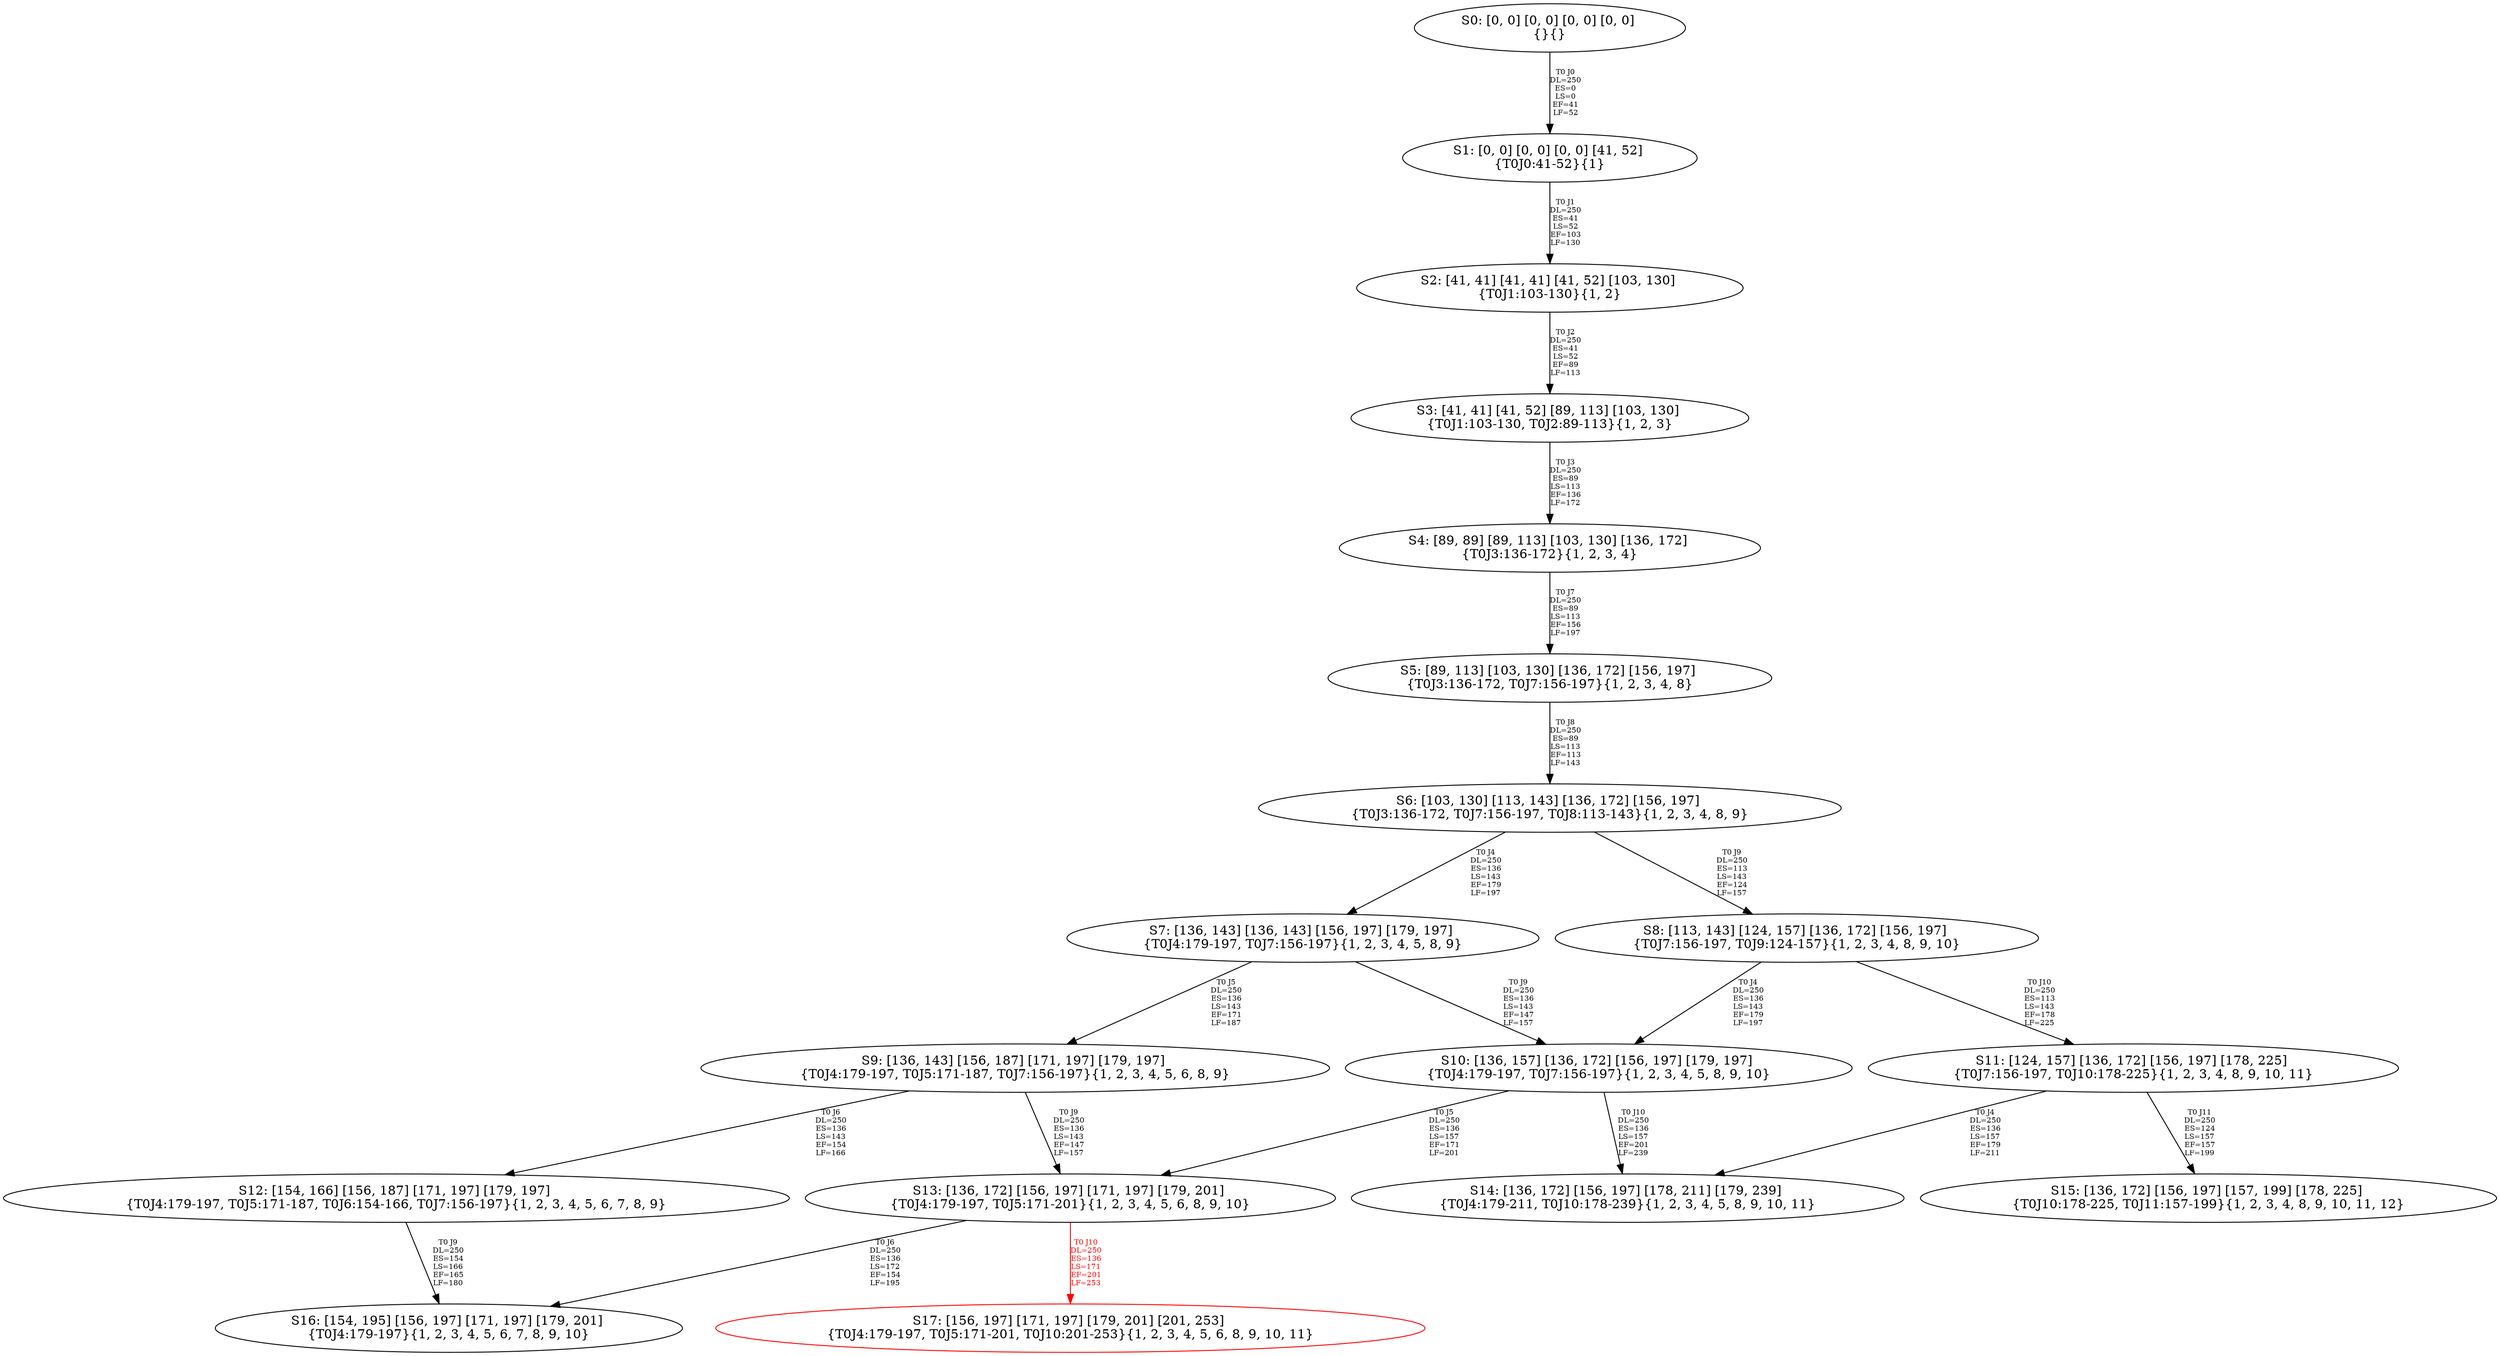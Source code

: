 digraph {
	S0[label="S0: [0, 0] [0, 0] [0, 0] [0, 0] \n{}{}"];
	S1[label="S1: [0, 0] [0, 0] [0, 0] [41, 52] \n{T0J0:41-52}{1}"];
	S2[label="S2: [41, 41] [41, 41] [41, 52] [103, 130] \n{T0J1:103-130}{1, 2}"];
	S3[label="S3: [41, 41] [41, 52] [89, 113] [103, 130] \n{T0J1:103-130, T0J2:89-113}{1, 2, 3}"];
	S4[label="S4: [89, 89] [89, 113] [103, 130] [136, 172] \n{T0J3:136-172}{1, 2, 3, 4}"];
	S5[label="S5: [89, 113] [103, 130] [136, 172] [156, 197] \n{T0J3:136-172, T0J7:156-197}{1, 2, 3, 4, 8}"];
	S6[label="S6: [103, 130] [113, 143] [136, 172] [156, 197] \n{T0J3:136-172, T0J7:156-197, T0J8:113-143}{1, 2, 3, 4, 8, 9}"];
	S7[label="S7: [136, 143] [136, 143] [156, 197] [179, 197] \n{T0J4:179-197, T0J7:156-197}{1, 2, 3, 4, 5, 8, 9}"];
	S8[label="S8: [113, 143] [124, 157] [136, 172] [156, 197] \n{T0J7:156-197, T0J9:124-157}{1, 2, 3, 4, 8, 9, 10}"];
	S9[label="S9: [136, 143] [156, 187] [171, 197] [179, 197] \n{T0J4:179-197, T0J5:171-187, T0J7:156-197}{1, 2, 3, 4, 5, 6, 8, 9}"];
	S10[label="S10: [136, 157] [136, 172] [156, 197] [179, 197] \n{T0J4:179-197, T0J7:156-197}{1, 2, 3, 4, 5, 8, 9, 10}"];
	S11[label="S11: [124, 157] [136, 172] [156, 197] [178, 225] \n{T0J7:156-197, T0J10:178-225}{1, 2, 3, 4, 8, 9, 10, 11}"];
	S12[label="S12: [154, 166] [156, 187] [171, 197] [179, 197] \n{T0J4:179-197, T0J5:171-187, T0J6:154-166, T0J7:156-197}{1, 2, 3, 4, 5, 6, 7, 8, 9}"];
	S13[label="S13: [136, 172] [156, 197] [171, 197] [179, 201] \n{T0J4:179-197, T0J5:171-201}{1, 2, 3, 4, 5, 6, 8, 9, 10}"];
	S14[label="S14: [136, 172] [156, 197] [178, 211] [179, 239] \n{T0J4:179-211, T0J10:178-239}{1, 2, 3, 4, 5, 8, 9, 10, 11}"];
	S15[label="S15: [136, 172] [156, 197] [157, 199] [178, 225] \n{T0J10:178-225, T0J11:157-199}{1, 2, 3, 4, 8, 9, 10, 11, 12}"];
	S16[label="S16: [154, 195] [156, 197] [171, 197] [179, 201] \n{T0J4:179-197}{1, 2, 3, 4, 5, 6, 7, 8, 9, 10}"];
	S17[label="S17: [156, 197] [171, 197] [179, 201] [201, 253] \n{T0J4:179-197, T0J5:171-201, T0J10:201-253}{1, 2, 3, 4, 5, 6, 8, 9, 10, 11}"];
	S0 -> S1[label="T0 J0\nDL=250\nES=0\nLS=0\nEF=41\nLF=52",fontsize=8];
	S1 -> S2[label="T0 J1\nDL=250\nES=41\nLS=52\nEF=103\nLF=130",fontsize=8];
	S2 -> S3[label="T0 J2\nDL=250\nES=41\nLS=52\nEF=89\nLF=113",fontsize=8];
	S3 -> S4[label="T0 J3\nDL=250\nES=89\nLS=113\nEF=136\nLF=172",fontsize=8];
	S4 -> S5[label="T0 J7\nDL=250\nES=89\nLS=113\nEF=156\nLF=197",fontsize=8];
	S5 -> S6[label="T0 J8\nDL=250\nES=89\nLS=113\nEF=113\nLF=143",fontsize=8];
	S6 -> S7[label="T0 J4\nDL=250\nES=136\nLS=143\nEF=179\nLF=197",fontsize=8];
	S6 -> S8[label="T0 J9\nDL=250\nES=113\nLS=143\nEF=124\nLF=157",fontsize=8];
	S7 -> S9[label="T0 J5\nDL=250\nES=136\nLS=143\nEF=171\nLF=187",fontsize=8];
	S7 -> S10[label="T0 J9\nDL=250\nES=136\nLS=143\nEF=147\nLF=157",fontsize=8];
	S8 -> S10[label="T0 J4\nDL=250\nES=136\nLS=143\nEF=179\nLF=197",fontsize=8];
	S8 -> S11[label="T0 J10\nDL=250\nES=113\nLS=143\nEF=178\nLF=225",fontsize=8];
	S9 -> S12[label="T0 J6\nDL=250\nES=136\nLS=143\nEF=154\nLF=166",fontsize=8];
	S9 -> S13[label="T0 J9\nDL=250\nES=136\nLS=143\nEF=147\nLF=157",fontsize=8];
	S10 -> S13[label="T0 J5\nDL=250\nES=136\nLS=157\nEF=171\nLF=201",fontsize=8];
	S10 -> S14[label="T0 J10\nDL=250\nES=136\nLS=157\nEF=201\nLF=239",fontsize=8];
	S11 -> S14[label="T0 J4\nDL=250\nES=136\nLS=157\nEF=179\nLF=211",fontsize=8];
	S11 -> S15[label="T0 J11\nDL=250\nES=124\nLS=157\nEF=157\nLF=199",fontsize=8];
	S12 -> S16[label="T0 J9\nDL=250\nES=154\nLS=166\nEF=165\nLF=180",fontsize=8];
	S13 -> S16[label="T0 J6\nDL=250\nES=136\nLS=172\nEF=154\nLF=195",fontsize=8];
	S13 -> S17[label="T0 J10\nDL=250\nES=136\nLS=171\nEF=201\nLF=253",color=Red,fontcolor=Red,fontsize=8];
S17[color=Red];
}
